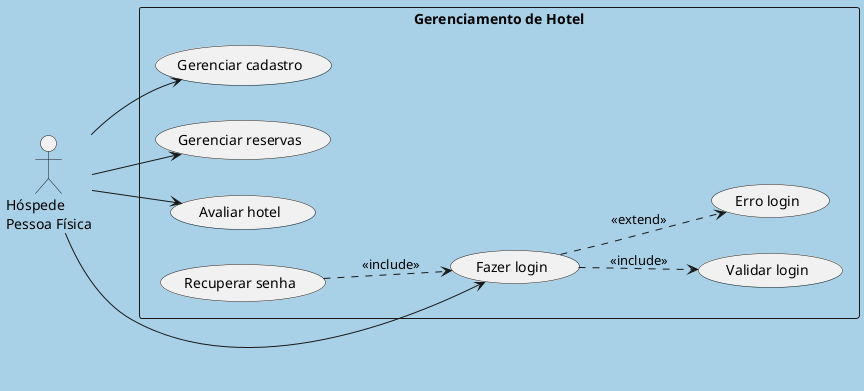 @startuml
skinparam backgroundColor #A8D0E6
skinparam actorStyle stick
left to right direction

actor "Hóspede\nPessoa Física" as HospedeFisica

rectangle "Gerenciamento de Hotel" {
  usecase "Gerenciar cadastro" as UC_GerenciarCadastro
  usecase "Gerenciar reservas" as UC_GerenciarReservas
  usecase "Avaliar hotel" as UC_AvaliarHotel
  usecase "Fazer login" as UC_FazerLogin
  usecase "Validar login" as UC_ValidarLogin
  usecase "Erro login" as UC_ErroLogin
  usecase "Recuperar senha" as UC_RecuperarSenha
}

HospedeFisica --> UC_FazerLogin
HospedeFisica --> UC_GerenciarCadastro
HospedeFisica --> UC_GerenciarReservas
HospedeFisica --> UC_AvaliarHotel

UC_FazerLogin ..> UC_ValidarLogin : <<include>>
UC_FazerLogin ..> UC_ErroLogin : <<extend>>
UC_RecuperarSenha ..> UC_FazerLogin : <<include>>
@enduml
